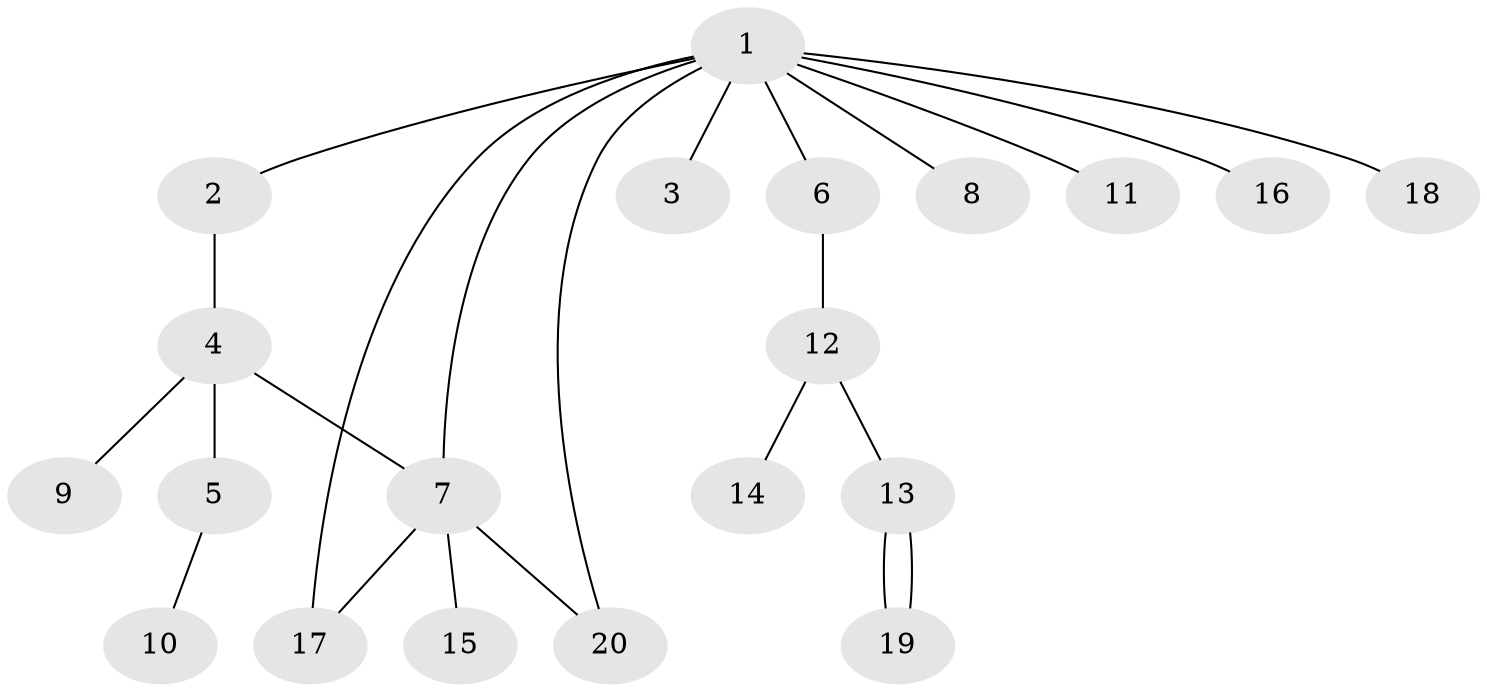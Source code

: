 // Generated by graph-tools (version 1.1) at 2025/46/02/15/25 05:46:28]
// undirected, 20 vertices, 23 edges
graph export_dot {
graph [start="1"]
  node [color=gray90,style=filled];
  1;
  2;
  3;
  4;
  5;
  6;
  7;
  8;
  9;
  10;
  11;
  12;
  13;
  14;
  15;
  16;
  17;
  18;
  19;
  20;
  1 -- 2;
  1 -- 3;
  1 -- 6;
  1 -- 7;
  1 -- 8;
  1 -- 11;
  1 -- 16;
  1 -- 17;
  1 -- 18;
  1 -- 20;
  2 -- 4;
  4 -- 5;
  4 -- 7;
  4 -- 9;
  5 -- 10;
  6 -- 12;
  7 -- 15;
  7 -- 17;
  7 -- 20;
  12 -- 13;
  12 -- 14;
  13 -- 19;
  13 -- 19;
}
